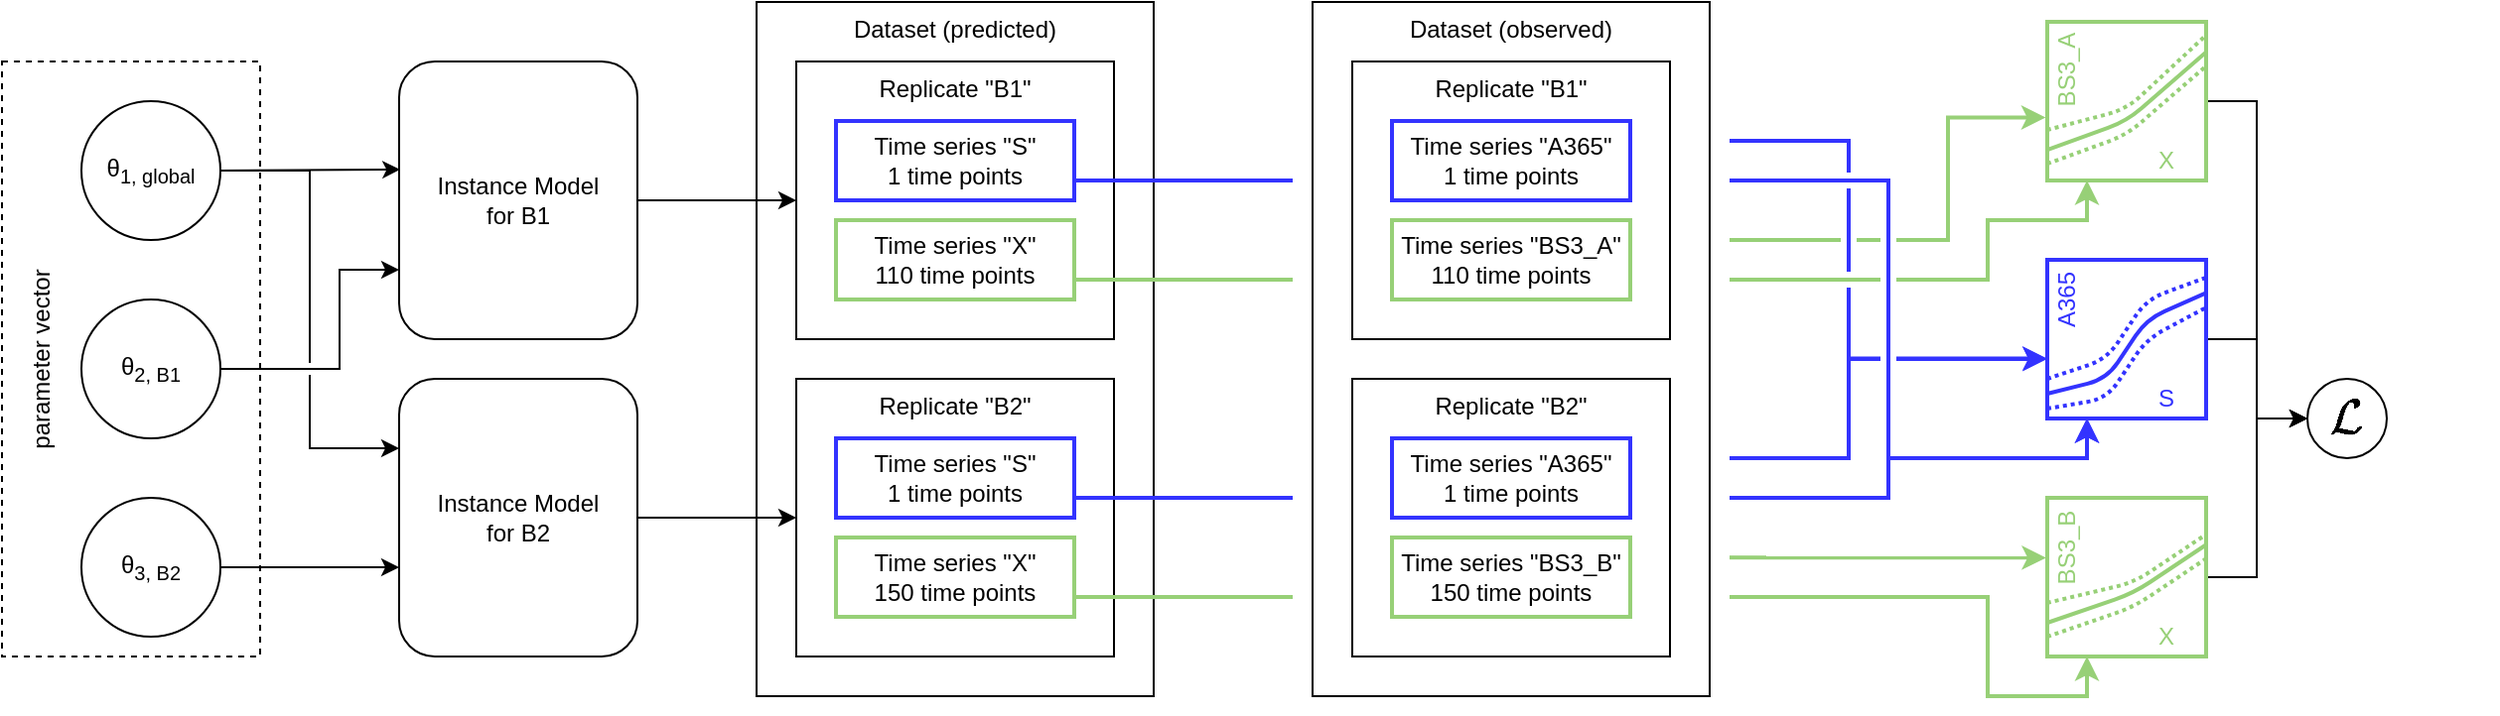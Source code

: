<mxfile version="16.5.5" type="device"><diagram id="bzv92C5GsTQyYX6vtIY2" name="Page-1"><mxGraphModel dx="2062" dy="1140" grid="1" gridSize="10" guides="1" tooltips="1" connect="1" arrows="1" fold="1" page="1" pageScale="1" pageWidth="1210" pageHeight="360" math="1" shadow="0"><root><mxCell id="0"/><mxCell id="1" parent="0"/><mxCell id="X3ciiEXQGu9gBnhZyRRl-11" value="Dataset (predicted)" style="rounded=0;whiteSpace=wrap;html=1;horizontal=1;verticalAlign=top;" parent="1" vertex="1"><mxGeometry x="380" width="200" height="350" as="geometry"/></mxCell><mxCell id="X3ciiEXQGu9gBnhZyRRl-10" value="Replicate &quot;B1&quot;" style="rounded=0;whiteSpace=wrap;html=1;verticalAlign=top;" parent="1" vertex="1"><mxGeometry x="400" y="30" width="160" height="140" as="geometry"/></mxCell><mxCell id="X3ciiEXQGu9gBnhZyRRl-1" value="" style="rounded=0;whiteSpace=wrap;html=1;dashed=1;" parent="1" vertex="1"><mxGeometry y="30" width="130" height="300" as="geometry"/></mxCell><mxCell id="X3ciiEXQGu9gBnhZyRRl-66" style="edgeStyle=orthogonalEdgeStyle;rounded=0;jumpStyle=gap;orthogonalLoop=1;jettySize=auto;html=1;exitX=1;exitY=0.5;exitDx=0;exitDy=0;entryX=0;entryY=0.5;entryDx=0;entryDy=0;" parent="1" source="X3ciiEXQGu9gBnhZyRRl-4" target="X3ciiEXQGu9gBnhZyRRl-10" edge="1"><mxGeometry relative="1" as="geometry"/></mxCell><mxCell id="X3ciiEXQGu9gBnhZyRRl-4" value="&lt;div&gt;Instance Model&lt;/div&gt;&lt;div&gt;for B1&lt;br&gt;&lt;/div&gt;" style="rounded=1;whiteSpace=wrap;html=1;" parent="1" vertex="1"><mxGeometry x="200" y="30" width="120" height="140" as="geometry"/></mxCell><mxCell id="X3ciiEXQGu9gBnhZyRRl-67" style="edgeStyle=orthogonalEdgeStyle;rounded=0;jumpStyle=gap;orthogonalLoop=1;jettySize=auto;html=1;exitX=1;exitY=0.5;exitDx=0;exitDy=0;entryX=0;entryY=0.5;entryDx=0;entryDy=0;" parent="1" source="X3ciiEXQGu9gBnhZyRRl-5" target="X3ciiEXQGu9gBnhZyRRl-13" edge="1"><mxGeometry relative="1" as="geometry"/></mxCell><mxCell id="X3ciiEXQGu9gBnhZyRRl-5" value="&lt;div&gt;Instance Model&lt;/div&gt;&lt;div&gt;for B2&lt;br&gt;&lt;/div&gt;" style="rounded=1;whiteSpace=wrap;html=1;" parent="1" vertex="1"><mxGeometry x="200" y="190" width="120" height="140" as="geometry"/></mxCell><mxCell id="X3ciiEXQGu9gBnhZyRRl-72" style="edgeStyle=orthogonalEdgeStyle;rounded=0;jumpStyle=gap;orthogonalLoop=1;jettySize=auto;html=1;exitX=1;exitY=0.75;exitDx=0;exitDy=0;strokeColor=#3333FF;strokeWidth=2;" parent="1" source="X3ciiEXQGu9gBnhZyRRl-6" edge="1"><mxGeometry relative="1" as="geometry"><mxPoint x="1050" y="210" as="targetPoint"/><Array as="points"><mxPoint x="950" y="90"/><mxPoint x="950" y="230"/><mxPoint x="1050" y="230"/></Array></mxGeometry></mxCell><mxCell id="X3ciiEXQGu9gBnhZyRRl-6" value="&lt;div&gt;Time series &quot;S&quot;&lt;/div&gt;&lt;div&gt;1 time points&lt;br&gt;&lt;/div&gt;" style="rounded=0;whiteSpace=wrap;html=1;strokeColor=#3333FF;strokeWidth=2;" parent="1" vertex="1"><mxGeometry x="420" y="60" width="120" height="40" as="geometry"/></mxCell><mxCell id="X3ciiEXQGu9gBnhZyRRl-74" style="edgeStyle=orthogonalEdgeStyle;rounded=0;jumpStyle=gap;orthogonalLoop=1;jettySize=auto;html=1;exitX=1;exitY=0.75;exitDx=0;exitDy=0;strokeColor=#97D077;strokeWidth=2;entryX=0.25;entryY=1;entryDx=0;entryDy=0;" parent="1" source="X3ciiEXQGu9gBnhZyRRl-7" target="X3ciiEXQGu9gBnhZyRRl-23" edge="1"><mxGeometry relative="1" as="geometry"><mxPoint x="1030" y="80" as="targetPoint"/><Array as="points"><mxPoint x="1000" y="140"/><mxPoint x="1000" y="110"/><mxPoint x="1050" y="110"/></Array></mxGeometry></mxCell><mxCell id="X3ciiEXQGu9gBnhZyRRl-7" value="&lt;div&gt;Time series &quot;X&quot;&lt;/div&gt;&lt;div&gt;110 time points&lt;br&gt;&lt;/div&gt;" style="rounded=0;whiteSpace=wrap;html=1;strokeColor=#97D077;strokeWidth=2;" parent="1" vertex="1"><mxGeometry x="420" y="110" width="120" height="40" as="geometry"/></mxCell><mxCell id="X3ciiEXQGu9gBnhZyRRl-13" value="Replicate &quot;B2&quot;" style="rounded=0;whiteSpace=wrap;html=1;verticalAlign=top;" parent="1" vertex="1"><mxGeometry x="400" y="190" width="160" height="140" as="geometry"/></mxCell><mxCell id="X3ciiEXQGu9gBnhZyRRl-81" style="edgeStyle=orthogonalEdgeStyle;rounded=0;jumpStyle=gap;orthogonalLoop=1;jettySize=auto;html=1;exitX=1;exitY=0.75;exitDx=0;exitDy=0;strokeColor=#3333FF;strokeWidth=2;entryX=0.25;entryY=1;entryDx=0;entryDy=0;" parent="1" source="X3ciiEXQGu9gBnhZyRRl-14" target="X3ciiEXQGu9gBnhZyRRl-24" edge="1"><mxGeometry relative="1" as="geometry"><mxPoint x="1030" y="200" as="targetPoint"/><Array as="points"><mxPoint x="950" y="250"/><mxPoint x="950" y="230"/><mxPoint x="1050" y="230"/></Array></mxGeometry></mxCell><mxCell id="X3ciiEXQGu9gBnhZyRRl-14" value="&lt;div&gt;Time series &quot;S&quot;&lt;/div&gt;&lt;div&gt;1 time points&lt;br&gt;&lt;/div&gt;" style="rounded=0;whiteSpace=wrap;html=1;strokeColor=#3333FF;strokeWidth=2;" parent="1" vertex="1"><mxGeometry x="420" y="220" width="120" height="40" as="geometry"/></mxCell><mxCell id="X3ciiEXQGu9gBnhZyRRl-82" style="edgeStyle=orthogonalEdgeStyle;rounded=0;jumpStyle=gap;orthogonalLoop=1;jettySize=auto;html=1;exitX=1;exitY=0.75;exitDx=0;exitDy=0;entryX=0.25;entryY=1;entryDx=0;entryDy=0;strokeColor=#97D077;strokeWidth=2;" parent="1" source="X3ciiEXQGu9gBnhZyRRl-15" target="X3ciiEXQGu9gBnhZyRRl-25" edge="1"><mxGeometry relative="1" as="geometry"><Array as="points"><mxPoint x="1000" y="300"/><mxPoint x="1000" y="350"/><mxPoint x="1050" y="350"/></Array></mxGeometry></mxCell><mxCell id="X3ciiEXQGu9gBnhZyRRl-15" value="&lt;div&gt;Time series &quot;X&quot;&lt;/div&gt;&lt;div&gt;150 time points&lt;br&gt;&lt;/div&gt;" style="rounded=0;whiteSpace=wrap;html=1;strokeColor=#97D077;strokeWidth=2;" parent="1" vertex="1"><mxGeometry x="420" y="270" width="120" height="40" as="geometry"/></mxCell><mxCell id="X3ciiEXQGu9gBnhZyRRl-57" style="edgeStyle=orthogonalEdgeStyle;rounded=0;orthogonalLoop=1;jettySize=auto;html=1;exitX=1;exitY=0.5;exitDx=0;exitDy=0;entryX=0;entryY=0.5;entryDx=0;entryDy=0;" parent="1" source="X3ciiEXQGu9gBnhZyRRl-23" target="X3ciiEXQGu9gBnhZyRRl-29" edge="1"><mxGeometry relative="1" as="geometry"/></mxCell><mxCell id="X3ciiEXQGu9gBnhZyRRl-58" style="edgeStyle=orthogonalEdgeStyle;rounded=0;orthogonalLoop=1;jettySize=auto;html=1;exitX=1;exitY=0.5;exitDx=0;exitDy=0;entryX=0;entryY=0.5;entryDx=0;entryDy=0;" parent="1" source="X3ciiEXQGu9gBnhZyRRl-24" target="X3ciiEXQGu9gBnhZyRRl-29" edge="1"><mxGeometry relative="1" as="geometry"><mxPoint x="1160" y="210" as="targetPoint"/></mxGeometry></mxCell><mxCell id="X3ciiEXQGu9gBnhZyRRl-59" style="edgeStyle=orthogonalEdgeStyle;rounded=0;orthogonalLoop=1;jettySize=auto;html=1;exitX=1;exitY=0.5;exitDx=0;exitDy=0;entryX=0;entryY=0.5;entryDx=0;entryDy=0;" parent="1" source="X3ciiEXQGu9gBnhZyRRl-25" target="X3ciiEXQGu9gBnhZyRRl-29" edge="1"><mxGeometry relative="1" as="geometry"/></mxCell><mxCell id="X3ciiEXQGu9gBnhZyRRl-65" style="edgeStyle=orthogonalEdgeStyle;rounded=0;jumpStyle=gap;orthogonalLoop=1;jettySize=auto;html=1;exitX=1;exitY=0.5;exitDx=0;exitDy=0;entryX=0.005;entryY=0.389;entryDx=0;entryDy=0;entryPerimeter=0;" parent="1" source="X3ciiEXQGu9gBnhZyRRl-26" target="X3ciiEXQGu9gBnhZyRRl-4" edge="1"><mxGeometry relative="1" as="geometry"/></mxCell><mxCell id="X3ciiEXQGu9gBnhZyRRl-26" value="θ&lt;sub&gt;1, global&lt;/sub&gt;" style="ellipse;whiteSpace=wrap;html=1;" parent="1" vertex="1"><mxGeometry x="40" y="50" width="70" height="70" as="geometry"/></mxCell><mxCell id="X3ciiEXQGu9gBnhZyRRl-63" style="edgeStyle=orthogonalEdgeStyle;rounded=0;orthogonalLoop=1;jettySize=auto;html=1;exitX=1;exitY=0.5;exitDx=0;exitDy=0;entryX=0;entryY=0.75;entryDx=0;entryDy=0;" parent="1" source="X3ciiEXQGu9gBnhZyRRl-27" target="X3ciiEXQGu9gBnhZyRRl-4" edge="1"><mxGeometry relative="1" as="geometry"><Array as="points"><mxPoint x="170" y="185"/><mxPoint x="170" y="135"/></Array></mxGeometry></mxCell><mxCell id="X3ciiEXQGu9gBnhZyRRl-27" value="θ&lt;sub&gt;2, B1&lt;/sub&gt;" style="ellipse;whiteSpace=wrap;html=1;" parent="1" vertex="1"><mxGeometry x="40" y="150" width="70" height="70" as="geometry"/></mxCell><mxCell id="X3ciiEXQGu9gBnhZyRRl-64" style="edgeStyle=orthogonalEdgeStyle;rounded=0;jumpStyle=gap;orthogonalLoop=1;jettySize=auto;html=1;exitX=1;exitY=0.5;exitDx=0;exitDy=0;" parent="1" source="X3ciiEXQGu9gBnhZyRRl-28" edge="1"><mxGeometry relative="1" as="geometry"><mxPoint x="200" y="285" as="targetPoint"/></mxGeometry></mxCell><mxCell id="X3ciiEXQGu9gBnhZyRRl-28" value="θ&lt;sub&gt;3, B2&lt;/sub&gt;" style="ellipse;whiteSpace=wrap;html=1;" parent="1" vertex="1"><mxGeometry x="40" y="250" width="70" height="70" as="geometry"/></mxCell><mxCell id="X3ciiEXQGu9gBnhZyRRl-29" value="" style="ellipse;whiteSpace=wrap;html=1;" parent="1" vertex="1"><mxGeometry x="1161" y="190" width="40" height="40" as="geometry"/></mxCell><mxCell id="X3ciiEXQGu9gBnhZyRRl-43" value="parameter vector" style="text;html=1;strokeColor=none;fillColor=none;align=center;verticalAlign=middle;whiteSpace=wrap;rounded=0;rotation=-90;" parent="1" vertex="1"><mxGeometry x="-40" y="170" width="120" height="20" as="geometry"/></mxCell><mxCell id="X3ciiEXQGu9gBnhZyRRl-62" style="edgeStyle=orthogonalEdgeStyle;rounded=0;orthogonalLoop=1;jettySize=auto;html=1;exitX=1;exitY=0.5;exitDx=0;exitDy=0;entryX=0;entryY=0.25;entryDx=0;entryDy=0;jumpStyle=gap;" parent="1" source="X3ciiEXQGu9gBnhZyRRl-26" target="X3ciiEXQGu9gBnhZyRRl-5" edge="1"><mxGeometry relative="1" as="geometry"/></mxCell><mxCell id="X3ciiEXQGu9gBnhZyRRl-84" style="edgeStyle=orthogonalEdgeStyle;rounded=0;jumpStyle=gap;orthogonalLoop=1;jettySize=auto;html=1;exitX=1;exitY=0.25;exitDx=0;exitDy=0;strokeColor=#3333FF;strokeWidth=2;" parent="1" source="X3ciiEXQGu9gBnhZyRRl-33" edge="1"><mxGeometry relative="1" as="geometry"><mxPoint x="1030" y="180" as="targetPoint"/><Array as="points"><mxPoint x="930" y="230"/><mxPoint x="930" y="180"/></Array></mxGeometry></mxCell><mxCell id="X3ciiEXQGu9gBnhZyRRl-83" style="edgeStyle=orthogonalEdgeStyle;rounded=0;jumpStyle=gap;orthogonalLoop=1;jettySize=auto;html=1;exitX=1;exitY=0.25;exitDx=0;exitDy=0;entryX=0.37;entryY=-0.027;entryDx=0;entryDy=0;entryPerimeter=0;strokeColor=#97D077;strokeWidth=2;" parent="1" source="X3ciiEXQGu9gBnhZyRRl-34" target="X3ciiEXQGu9gBnhZyRRl-41" edge="1"><mxGeometry relative="1" as="geometry"/></mxCell><mxCell id="X3ciiEXQGu9gBnhZyRRl-73" style="edgeStyle=orthogonalEdgeStyle;rounded=0;jumpStyle=gap;orthogonalLoop=1;jettySize=auto;html=1;exitX=1;exitY=0.25;exitDx=0;exitDy=0;entryX=-0.002;entryY=0.622;entryDx=0;entryDy=0;entryPerimeter=0;strokeColor=#3333FF;strokeWidth=2;" parent="1" source="X3ciiEXQGu9gBnhZyRRl-31" target="X3ciiEXQGu9gBnhZyRRl-24" edge="1"><mxGeometry relative="1" as="geometry"><mxPoint x="1029" y="160" as="targetPoint"/><Array as="points"><mxPoint x="930" y="70"/><mxPoint x="930" y="180"/></Array></mxGeometry></mxCell><mxCell id="X3ciiEXQGu9gBnhZyRRl-75" style="edgeStyle=orthogonalEdgeStyle;rounded=0;jumpStyle=gap;orthogonalLoop=1;jettySize=auto;html=1;exitX=1;exitY=0.25;exitDx=0;exitDy=0;entryX=-0.106;entryY=-0.04;entryDx=0;entryDy=0;entryPerimeter=0;strokeColor=#97D077;strokeWidth=2;" parent="1" source="X3ciiEXQGu9gBnhZyRRl-32" target="X3ciiEXQGu9gBnhZyRRl-38" edge="1"><mxGeometry relative="1" as="geometry"><Array as="points"><mxPoint x="980" y="120"/><mxPoint x="980" y="58"/></Array></mxGeometry></mxCell><mxCell id="X3ciiEXQGu9gBnhZyRRl-23" value="" style="rounded=0;whiteSpace=wrap;html=1;strokeWidth=2;strokeColor=#97D077;" parent="1" vertex="1"><mxGeometry x="1030" y="10" width="80" height="80" as="geometry"/></mxCell><mxCell id="X3ciiEXQGu9gBnhZyRRl-35" value="X" style="text;html=1;strokeColor=none;fillColor=none;align=center;verticalAlign=middle;whiteSpace=wrap;rounded=0;fontColor=#97D077;" parent="1" vertex="1"><mxGeometry x="1070" y="70" width="40" height="20" as="geometry"/></mxCell><mxCell id="X3ciiEXQGu9gBnhZyRRl-38" value="BS3_A" style="text;html=1;strokeColor=none;fillColor=none;align=center;verticalAlign=middle;whiteSpace=wrap;rounded=0;rotation=-90;fontColor=#97D077;" parent="1" vertex="1"><mxGeometry x="1020" y="24" width="40" height="20" as="geometry"/></mxCell><mxCell id="X3ciiEXQGu9gBnhZyRRl-48" value="" style="endArrow=none;dashed=1;html=1;dashPattern=1 1;strokeWidth=2;exitX=0.851;exitY=0.188;exitDx=0;exitDy=0;exitPerimeter=0;entryX=0.993;entryY=0.285;entryDx=0;entryDy=0;entryPerimeter=0;strokeColor=#97D077;" parent="1" target="X3ciiEXQGu9gBnhZyRRl-23" edge="1"><mxGeometry x="1030" y="10" width="50" height="50" as="geometry"><mxPoint x="1030.001" y="81.556" as="sourcePoint"/><mxPoint x="1109.68" y="42.44" as="targetPoint"/><Array as="points"><mxPoint x="1070" y="67"/></Array></mxGeometry></mxCell><mxCell id="X3ciiEXQGu9gBnhZyRRl-49" value="" style="endArrow=none;dashed=1;html=1;dashPattern=1 1;strokeWidth=2;exitX=-0.001;exitY=0.662;exitDx=0;exitDy=0;exitPerimeter=0;entryX=0.986;entryY=0.097;entryDx=0;entryDy=0;entryPerimeter=0;strokeColor=#97D077;" parent="1" target="X3ciiEXQGu9gBnhZyRRl-23" edge="1"><mxGeometry x="1030" y="10" width="50" height="50" as="geometry"><mxPoint x="1029.92" y="64.52" as="sourcePoint"/><mxPoint x="1110" y="30.0" as="targetPoint"/><Array as="points"><mxPoint x="1070" y="54"/></Array></mxGeometry></mxCell><mxCell id="X3ciiEXQGu9gBnhZyRRl-50" value="" style="endArrow=none;html=1;strokeWidth=2;exitX=0.851;exitY=0.188;exitDx=0;exitDy=0;exitPerimeter=0;entryX=0.997;entryY=0.194;entryDx=0;entryDy=0;entryPerimeter=0;strokeColor=#97D077;" parent="1" target="X3ciiEXQGu9gBnhZyRRl-23" edge="1"><mxGeometry x="1030" y="10" width="50" height="50" as="geometry"><mxPoint x="1030.001" y="74.556" as="sourcePoint"/><mxPoint x="1109.68" y="35.44" as="targetPoint"/><Array as="points"><mxPoint x="1070" y="60"/></Array></mxGeometry></mxCell><mxCell id="X3ciiEXQGu9gBnhZyRRl-25" value="" style="rounded=0;whiteSpace=wrap;html=1;strokeWidth=2;strokeColor=#97D077;" parent="1" vertex="1"><mxGeometry x="1030" y="250" width="80" height="80" as="geometry"/></mxCell><mxCell id="X3ciiEXQGu9gBnhZyRRl-37" value="X" style="text;html=1;strokeColor=none;fillColor=none;align=center;verticalAlign=middle;whiteSpace=wrap;rounded=0;fontColor=#97D077;" parent="1" vertex="1"><mxGeometry x="1070" y="310" width="40" height="20" as="geometry"/></mxCell><mxCell id="X3ciiEXQGu9gBnhZyRRl-41" value="BS3_B" style="text;html=1;strokeColor=none;fillColor=none;align=center;verticalAlign=middle;whiteSpace=wrap;rounded=0;rotation=-90;fontColor=#97D077;" parent="1" vertex="1"><mxGeometry x="1020" y="265" width="40" height="20" as="geometry"/></mxCell><mxCell id="X3ciiEXQGu9gBnhZyRRl-45" value="" style="endArrow=none;dashed=1;html=1;dashPattern=1 1;strokeWidth=2;exitX=0.851;exitY=0.188;exitDx=0;exitDy=0;exitPerimeter=0;entryX=0.996;entryY=0.386;entryDx=0;entryDy=0;entryPerimeter=0;strokeColor=#97D077;" parent="1" target="X3ciiEXQGu9gBnhZyRRl-25" edge="1"><mxGeometry x="1030" y="250" width="50" height="50" as="geometry"><mxPoint x="1030.001" y="319.996" as="sourcePoint"/><mxPoint x="1103.44" y="285.06" as="targetPoint"/><Array as="points"><mxPoint x="1073.44" y="305.06"/></Array></mxGeometry></mxCell><mxCell id="X3ciiEXQGu9gBnhZyRRl-46" value="" style="endArrow=none;dashed=1;html=1;dashPattern=1 1;strokeWidth=2;exitX=-0.001;exitY=0.662;exitDx=0;exitDy=0;exitPerimeter=0;entryX=0.996;entryY=0.386;entryDx=0;entryDy=0;entryPerimeter=0;strokeColor=#97D077;" parent="1" source="X3ciiEXQGu9gBnhZyRRl-25" edge="1"><mxGeometry x="1030" y="250" width="50" height="50" as="geometry"><mxPoint x="1030.321" y="307.556" as="sourcePoint"/><mxPoint x="1110" y="268.44" as="targetPoint"/><Array as="points"><mxPoint x="1073.76" y="292.62"/></Array></mxGeometry></mxCell><mxCell id="X3ciiEXQGu9gBnhZyRRl-47" value="" style="endArrow=none;html=1;strokeWidth=2;exitX=0.851;exitY=0.188;exitDx=0;exitDy=0;exitPerimeter=0;entryX=0.996;entryY=0.386;entryDx=0;entryDy=0;entryPerimeter=0;strokeColor=#97D077;" parent="1" edge="1"><mxGeometry x="1030" y="250" width="50" height="50" as="geometry"><mxPoint x="1030.001" y="312.996" as="sourcePoint"/><mxPoint x="1109.68" y="273.88" as="targetPoint"/><Array as="points"><mxPoint x="1073.44" y="298.06"/></Array></mxGeometry></mxCell><mxCell id="X3ciiEXQGu9gBnhZyRRl-24" value="" style="rounded=0;whiteSpace=wrap;html=1;strokeColor=#3333FF;strokeWidth=2;" parent="1" vertex="1"><mxGeometry x="1030" y="130" width="80" height="80" as="geometry"/></mxCell><mxCell id="X3ciiEXQGu9gBnhZyRRl-36" value="S" style="text;html=1;strokeColor=none;fillColor=none;align=center;verticalAlign=middle;whiteSpace=wrap;rounded=0;fontColor=#3333FF;" parent="1" vertex="1"><mxGeometry x="1070" y="190" width="40" height="20" as="geometry"/></mxCell><mxCell id="X3ciiEXQGu9gBnhZyRRl-40" value="A365" style="text;html=1;strokeColor=none;fillColor=none;align=center;verticalAlign=middle;whiteSpace=wrap;rounded=0;rotation=-90;fontColor=#3333FF;" parent="1" vertex="1"><mxGeometry x="1020" y="140" width="40" height="20" as="geometry"/></mxCell><mxCell id="X3ciiEXQGu9gBnhZyRRl-52" value="" style="endArrow=none;dashed=1;html=1;dashPattern=1 1;strokeWidth=2;exitX=0;exitY=0.75;exitDx=0;exitDy=0;entryX=1.01;entryY=0.108;entryDx=0;entryDy=0;entryPerimeter=0;strokeColor=#3333FF;" parent="1" source="X3ciiEXQGu9gBnhZyRRl-24" target="X3ciiEXQGu9gBnhZyRRl-24" edge="1"><mxGeometry x="1030" y="130" width="50" height="50" as="geometry"><mxPoint x="1029.92" y="184.52" as="sourcePoint"/><mxPoint x="1110" y="150.0" as="targetPoint"/><Array as="points"><mxPoint x="1060" y="180"/><mxPoint x="1080" y="150"/></Array></mxGeometry></mxCell><mxCell id="X3ciiEXQGu9gBnhZyRRl-53" value="" style="endArrow=none;html=1;strokeWidth=2;exitX=0;exitY=0.844;exitDx=0;exitDy=0;exitPerimeter=0;entryX=1.007;entryY=0.205;entryDx=0;entryDy=0;entryPerimeter=0;strokeColor=#3333FF;" parent="1" source="X3ciiEXQGu9gBnhZyRRl-24" target="X3ciiEXQGu9gBnhZyRRl-24" edge="1"><mxGeometry x="1030" y="130" width="50" height="50" as="geometry"><mxPoint x="1030.001" y="194.556" as="sourcePoint"/><mxPoint x="1109.68" y="155.44" as="targetPoint"/><Array as="points"><mxPoint x="1060" y="190"/><mxPoint x="1080" y="160"/></Array></mxGeometry></mxCell><mxCell id="X3ciiEXQGu9gBnhZyRRl-56" value="" style="endArrow=none;dashed=1;html=1;dashPattern=1 1;strokeWidth=2;exitX=0;exitY=0.75;exitDx=0;exitDy=0;entryX=1.01;entryY=0.108;entryDx=0;entryDy=0;entryPerimeter=0;strokeColor=#3333FF;" parent="1" edge="1"><mxGeometry x="1030" y="130" width="50" height="50" as="geometry"><mxPoint x="1030" y="205" as="sourcePoint"/><mxPoint x="1110.8" y="153.64" as="targetPoint"/><Array as="points"><mxPoint x="1060" y="200"/><mxPoint x="1080" y="170"/></Array></mxGeometry></mxCell><mxCell id="X3ciiEXQGu9gBnhZyRRl-76" value="" style="rounded=0;whiteSpace=wrap;html=1;strokeColor=none;" parent="1" vertex="1"><mxGeometry x="650" y="60" width="220" height="280" as="geometry"/></mxCell><mxCell id="X3ciiEXQGu9gBnhZyRRl-85" value="" style="group" parent="1" vertex="1" connectable="0"><mxGeometry x="660" width="200" height="350" as="geometry"/></mxCell><mxCell id="X3ciiEXQGu9gBnhZyRRl-16" value="Dataset (observed)" style="rounded=0;whiteSpace=wrap;html=1;verticalAlign=top;" parent="X3ciiEXQGu9gBnhZyRRl-85" vertex="1"><mxGeometry width="200" height="350" as="geometry"/></mxCell><mxCell id="X3ciiEXQGu9gBnhZyRRl-17" value="Replicate &quot;B1&quot;" style="rounded=0;whiteSpace=wrap;html=1;verticalAlign=top;" parent="X3ciiEXQGu9gBnhZyRRl-85" vertex="1"><mxGeometry x="20" y="30" width="160" height="140" as="geometry"/></mxCell><mxCell id="X3ciiEXQGu9gBnhZyRRl-20" value="Replicate &quot;B2&quot;" style="rounded=0;whiteSpace=wrap;html=1;verticalAlign=top;" parent="X3ciiEXQGu9gBnhZyRRl-85" vertex="1"><mxGeometry x="20" y="190" width="160" height="140" as="geometry"/></mxCell><mxCell id="X3ciiEXQGu9gBnhZyRRl-31" value="&lt;div&gt;Time series &quot;A365&quot;&lt;/div&gt;&lt;div&gt;1 time points&lt;br&gt;&lt;/div&gt;" style="rounded=0;whiteSpace=wrap;html=1;strokeColor=#3333FF;strokeWidth=2;" parent="X3ciiEXQGu9gBnhZyRRl-85" vertex="1"><mxGeometry x="40" y="60" width="120" height="40" as="geometry"/></mxCell><mxCell id="X3ciiEXQGu9gBnhZyRRl-32" value="&lt;div&gt;Time series &quot;BS3_A&quot;&lt;/div&gt;&lt;div&gt;110 time points&lt;br&gt;&lt;/div&gt;" style="rounded=0;whiteSpace=wrap;html=1;strokeColor=#97D077;strokeWidth=2;" parent="X3ciiEXQGu9gBnhZyRRl-85" vertex="1"><mxGeometry x="40" y="110" width="120" height="40" as="geometry"/></mxCell><mxCell id="X3ciiEXQGu9gBnhZyRRl-33" value="&lt;div&gt;Time series &quot;A365&quot;&lt;/div&gt;&lt;div&gt;1 time points&lt;br&gt;&lt;/div&gt;" style="rounded=0;whiteSpace=wrap;html=1;strokeColor=#3333FF;strokeWidth=2;" parent="X3ciiEXQGu9gBnhZyRRl-85" vertex="1"><mxGeometry x="40" y="220" width="120" height="40" as="geometry"/></mxCell><mxCell id="X3ciiEXQGu9gBnhZyRRl-34" value="&lt;div&gt;Time series &quot;BS3_B&quot;&lt;/div&gt;&lt;div&gt;150 time points&lt;br&gt;&lt;/div&gt;" style="rounded=0;whiteSpace=wrap;html=1;strokeColor=#97D077;strokeWidth=2;" parent="X3ciiEXQGu9gBnhZyRRl-85" vertex="1"><mxGeometry x="40" y="270" width="120" height="40" as="geometry"/></mxCell><mxCell id="Vz2Kbz2UylClTr1Dw8bA-7" value="$$\mathcal{L}$$" style="text;html=1;strokeColor=none;fillColor=none;align=center;verticalAlign=middle;whiteSpace=wrap;rounded=0;fontSize=21;" parent="1" vertex="1"><mxGeometry x="1171" y="200" width="20" height="20" as="geometry"/></mxCell></root></mxGraphModel></diagram></mxfile>